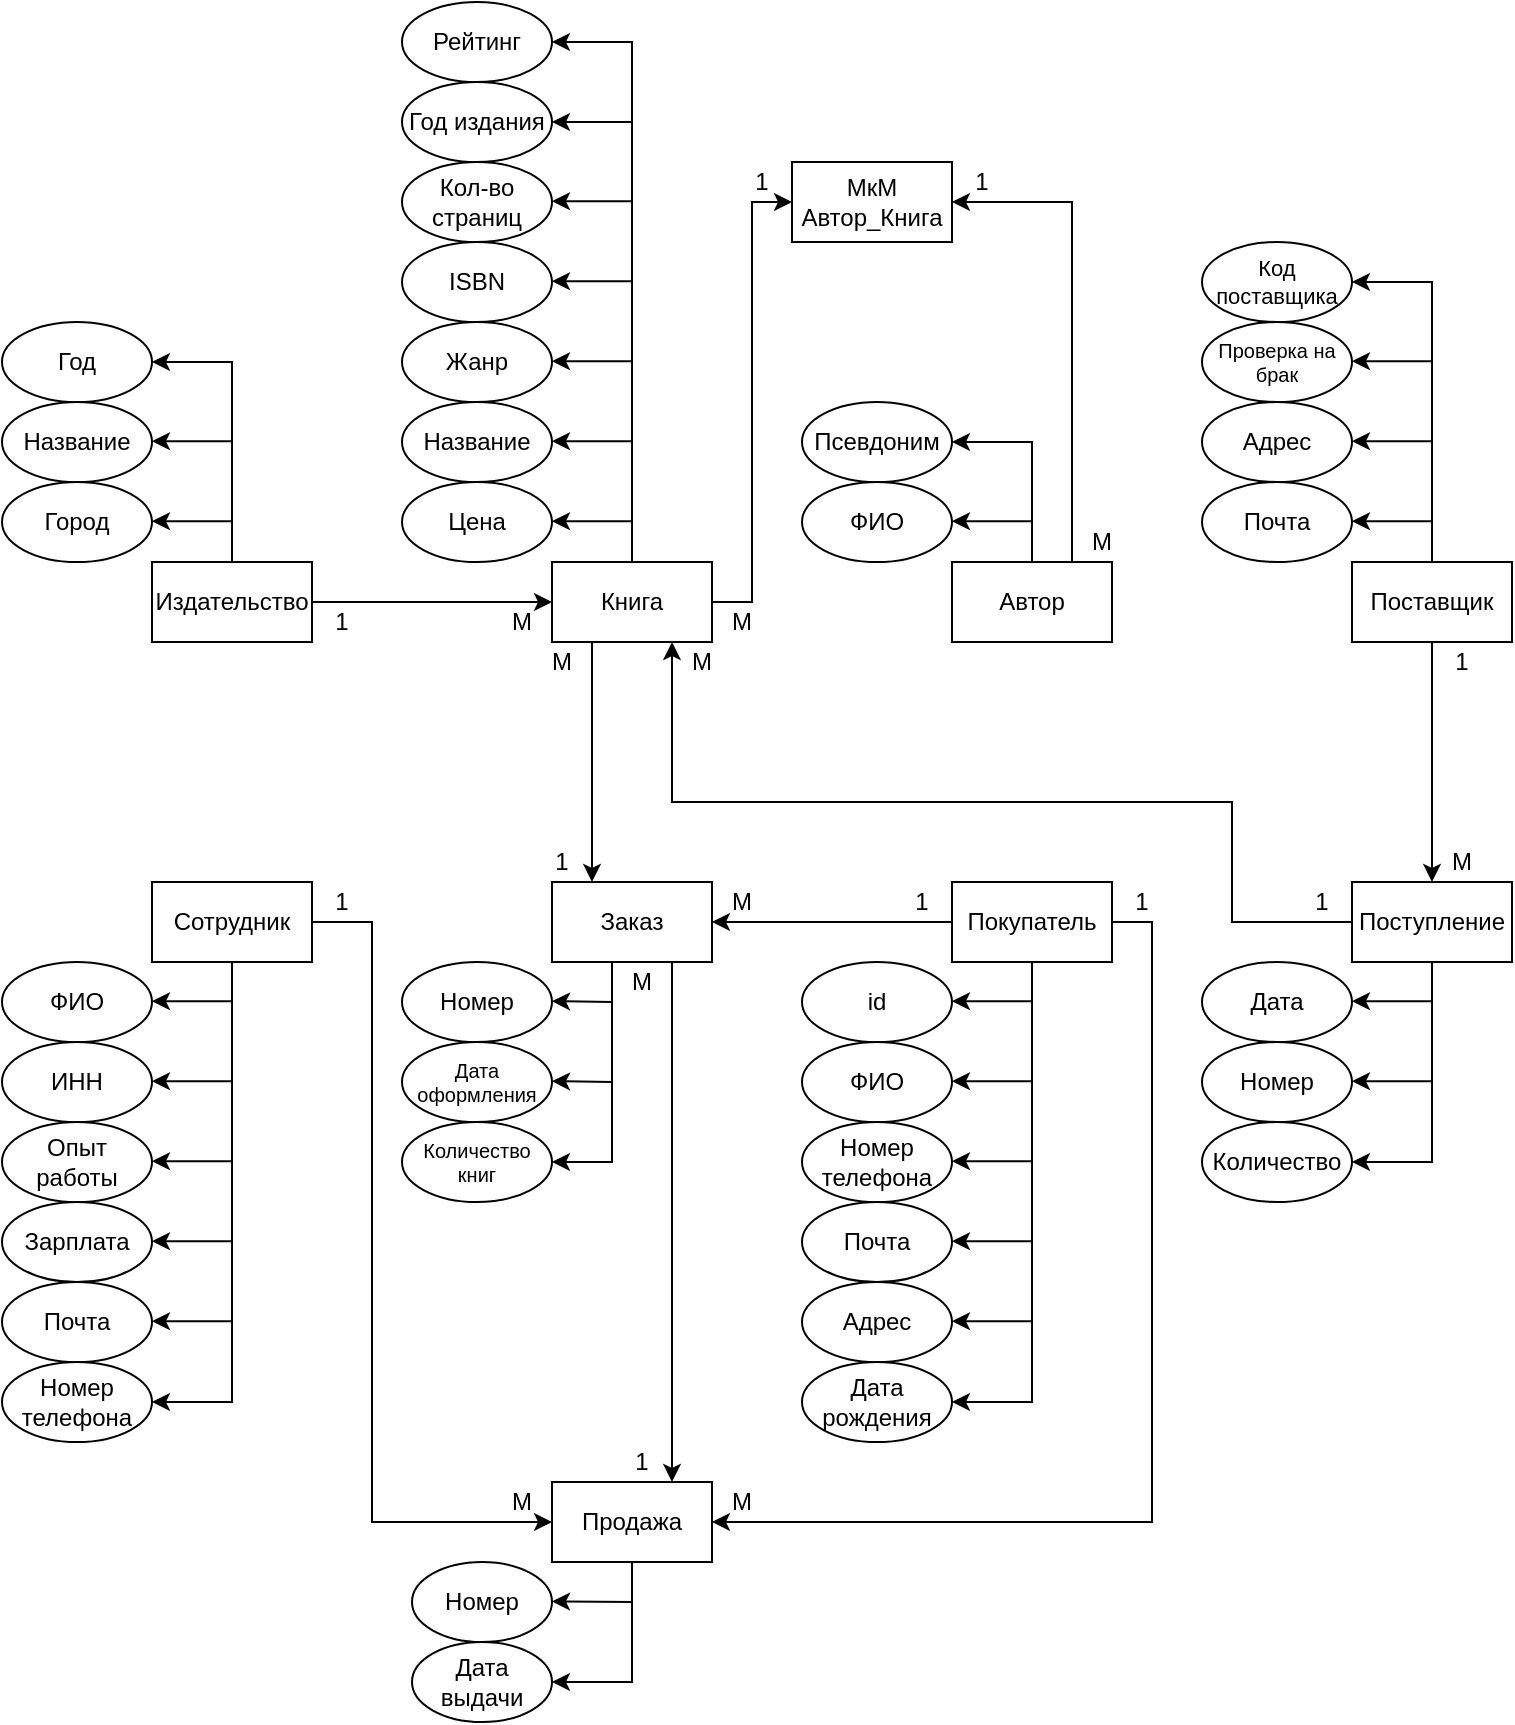 <mxfile version="24.3.1" type="github">
  <diagram id="C5RBs43oDa-KdzZeNtuy" name="Page-1">
    <mxGraphModel dx="1015" dy="559" grid="1" gridSize="10" guides="1" tooltips="1" connect="1" arrows="1" fold="1" page="1" pageScale="1" pageWidth="827" pageHeight="1169" math="0" shadow="0">
      <root>
        <mxCell id="WIyWlLk6GJQsqaUBKTNV-0" />
        <mxCell id="WIyWlLk6GJQsqaUBKTNV-1" parent="WIyWlLk6GJQsqaUBKTNV-0" />
        <mxCell id="XmBk0B4UhyQsA9e4CBej-1355" style="edgeStyle=orthogonalEdgeStyle;rounded=0;orthogonalLoop=1;jettySize=auto;html=1;exitX=0.5;exitY=1;exitDx=0;exitDy=0;entryX=1;entryY=0.5;entryDx=0;entryDy=0;" edge="1" parent="WIyWlLk6GJQsqaUBKTNV-1" source="XmBk0B4UhyQsA9e4CBej-1242" target="XmBk0B4UhyQsA9e4CBej-1292">
          <mxGeometry relative="1" as="geometry">
            <Array as="points">
              <mxPoint x="310" y="480" />
              <mxPoint x="310" y="580" />
            </Array>
          </mxGeometry>
        </mxCell>
        <mxCell id="XmBk0B4UhyQsA9e4CBej-1357" style="edgeStyle=orthogonalEdgeStyle;rounded=0;orthogonalLoop=1;jettySize=auto;html=1;exitX=0.75;exitY=1;exitDx=0;exitDy=0;entryX=0.75;entryY=0;entryDx=0;entryDy=0;" edge="1" parent="WIyWlLk6GJQsqaUBKTNV-1" source="XmBk0B4UhyQsA9e4CBej-1242" target="XmBk0B4UhyQsA9e4CBej-1350">
          <mxGeometry relative="1" as="geometry" />
        </mxCell>
        <mxCell id="XmBk0B4UhyQsA9e4CBej-1242" value="Заказ" style="rounded=0;whiteSpace=wrap;html=1;" vertex="1" parent="WIyWlLk6GJQsqaUBKTNV-1">
          <mxGeometry x="280" y="440" width="80" height="40" as="geometry" />
        </mxCell>
        <mxCell id="XmBk0B4UhyQsA9e4CBej-1333" style="edgeStyle=orthogonalEdgeStyle;rounded=0;orthogonalLoop=1;jettySize=auto;html=1;exitX=0.5;exitY=1;exitDx=0;exitDy=0;entryX=1;entryY=0.5;entryDx=0;entryDy=0;" edge="1" parent="WIyWlLk6GJQsqaUBKTNV-1" source="XmBk0B4UhyQsA9e4CBej-1244" target="XmBk0B4UhyQsA9e4CBej-1284">
          <mxGeometry relative="1" as="geometry" />
        </mxCell>
        <mxCell id="XmBk0B4UhyQsA9e4CBej-1337" style="edgeStyle=orthogonalEdgeStyle;rounded=0;orthogonalLoop=1;jettySize=auto;html=1;exitX=0;exitY=0.5;exitDx=0;exitDy=0;entryX=1;entryY=0.5;entryDx=0;entryDy=0;" edge="1" parent="WIyWlLk6GJQsqaUBKTNV-1" source="XmBk0B4UhyQsA9e4CBej-1244" target="XmBk0B4UhyQsA9e4CBej-1242">
          <mxGeometry relative="1" as="geometry" />
        </mxCell>
        <mxCell id="XmBk0B4UhyQsA9e4CBej-1352" style="edgeStyle=orthogonalEdgeStyle;rounded=0;orthogonalLoop=1;jettySize=auto;html=1;exitX=1;exitY=0.5;exitDx=0;exitDy=0;entryX=1;entryY=0.5;entryDx=0;entryDy=0;" edge="1" parent="WIyWlLk6GJQsqaUBKTNV-1" source="XmBk0B4UhyQsA9e4CBej-1244" target="XmBk0B4UhyQsA9e4CBej-1350">
          <mxGeometry relative="1" as="geometry" />
        </mxCell>
        <mxCell id="XmBk0B4UhyQsA9e4CBej-1244" value="Покупатель" style="rounded=0;whiteSpace=wrap;html=1;" vertex="1" parent="WIyWlLk6GJQsqaUBKTNV-1">
          <mxGeometry x="480" y="440" width="80" height="40" as="geometry" />
        </mxCell>
        <mxCell id="XmBk0B4UhyQsA9e4CBej-1311" style="edgeStyle=orthogonalEdgeStyle;rounded=0;orthogonalLoop=1;jettySize=auto;html=1;exitX=0.5;exitY=0;exitDx=0;exitDy=0;entryX=1;entryY=0.5;entryDx=0;entryDy=0;" edge="1" parent="WIyWlLk6GJQsqaUBKTNV-1" source="XmBk0B4UhyQsA9e4CBej-1246" target="XmBk0B4UhyQsA9e4CBej-1288">
          <mxGeometry relative="1" as="geometry" />
        </mxCell>
        <mxCell id="XmBk0B4UhyQsA9e4CBej-1335" style="edgeStyle=orthogonalEdgeStyle;rounded=0;orthogonalLoop=1;jettySize=auto;html=1;exitX=1;exitY=0.5;exitDx=0;exitDy=0;entryX=0;entryY=0.5;entryDx=0;entryDy=0;" edge="1" parent="WIyWlLk6GJQsqaUBKTNV-1" source="XmBk0B4UhyQsA9e4CBej-1246" target="XmBk0B4UhyQsA9e4CBej-1250">
          <mxGeometry relative="1" as="geometry" />
        </mxCell>
        <mxCell id="XmBk0B4UhyQsA9e4CBej-1246" value="Издательство" style="rounded=0;whiteSpace=wrap;html=1;" vertex="1" parent="WIyWlLk6GJQsqaUBKTNV-1">
          <mxGeometry x="80" y="280" width="80" height="40" as="geometry" />
        </mxCell>
        <mxCell id="XmBk0B4UhyQsA9e4CBej-1312" style="edgeStyle=orthogonalEdgeStyle;rounded=0;orthogonalLoop=1;jettySize=auto;html=1;exitX=0.5;exitY=0;exitDx=0;exitDy=0;entryX=1;entryY=0.5;entryDx=0;entryDy=0;" edge="1" parent="WIyWlLk6GJQsqaUBKTNV-1" source="XmBk0B4UhyQsA9e4CBej-1248" target="XmBk0B4UhyQsA9e4CBej-1283">
          <mxGeometry relative="1" as="geometry" />
        </mxCell>
        <mxCell id="XmBk0B4UhyQsA9e4CBej-1369" style="edgeStyle=orthogonalEdgeStyle;rounded=0;orthogonalLoop=1;jettySize=auto;html=1;exitX=0.75;exitY=0;exitDx=0;exitDy=0;entryX=1;entryY=0.5;entryDx=0;entryDy=0;" edge="1" parent="WIyWlLk6GJQsqaUBKTNV-1" source="XmBk0B4UhyQsA9e4CBej-1248" target="XmBk0B4UhyQsA9e4CBej-1368">
          <mxGeometry relative="1" as="geometry" />
        </mxCell>
        <mxCell id="XmBk0B4UhyQsA9e4CBej-1248" value="Автор" style="rounded=0;whiteSpace=wrap;html=1;" vertex="1" parent="WIyWlLk6GJQsqaUBKTNV-1">
          <mxGeometry x="480" y="280" width="80" height="40" as="geometry" />
        </mxCell>
        <mxCell id="XmBk0B4UhyQsA9e4CBej-1298" style="edgeStyle=orthogonalEdgeStyle;rounded=0;orthogonalLoop=1;jettySize=auto;html=1;exitX=0.5;exitY=0;exitDx=0;exitDy=0;entryX=1;entryY=0.5;entryDx=0;entryDy=0;" edge="1" parent="WIyWlLk6GJQsqaUBKTNV-1" source="XmBk0B4UhyQsA9e4CBej-1250" target="XmBk0B4UhyQsA9e4CBej-1282">
          <mxGeometry relative="1" as="geometry" />
        </mxCell>
        <mxCell id="XmBk0B4UhyQsA9e4CBej-1250" value="Книга" style="rounded=0;whiteSpace=wrap;html=1;" vertex="1" parent="WIyWlLk6GJQsqaUBKTNV-1">
          <mxGeometry x="280" y="280" width="80" height="40" as="geometry" />
        </mxCell>
        <mxCell id="XmBk0B4UhyQsA9e4CBej-1322" style="edgeStyle=orthogonalEdgeStyle;rounded=0;orthogonalLoop=1;jettySize=auto;html=1;exitX=0.5;exitY=0;exitDx=0;exitDy=0;entryX=1;entryY=0.5;entryDx=0;entryDy=0;" edge="1" parent="WIyWlLk6GJQsqaUBKTNV-1" source="XmBk0B4UhyQsA9e4CBej-1252" target="XmBk0B4UhyQsA9e4CBej-1294">
          <mxGeometry relative="1" as="geometry" />
        </mxCell>
        <mxCell id="XmBk0B4UhyQsA9e4CBej-1346" style="edgeStyle=orthogonalEdgeStyle;rounded=0;orthogonalLoop=1;jettySize=auto;html=1;exitX=0.5;exitY=1;exitDx=0;exitDy=0;" edge="1" parent="WIyWlLk6GJQsqaUBKTNV-1" source="XmBk0B4UhyQsA9e4CBej-1252" target="XmBk0B4UhyQsA9e4CBej-1340">
          <mxGeometry relative="1" as="geometry" />
        </mxCell>
        <mxCell id="XmBk0B4UhyQsA9e4CBej-1252" value="Поставщик" style="rounded=0;whiteSpace=wrap;html=1;" vertex="1" parent="WIyWlLk6GJQsqaUBKTNV-1">
          <mxGeometry x="680" y="280" width="80" height="40" as="geometry" />
        </mxCell>
        <mxCell id="XmBk0B4UhyQsA9e4CBej-1332" style="edgeStyle=orthogonalEdgeStyle;rounded=0;orthogonalLoop=1;jettySize=auto;html=1;exitX=0.5;exitY=1;exitDx=0;exitDy=0;entryX=1;entryY=0.5;entryDx=0;entryDy=0;" edge="1" parent="WIyWlLk6GJQsqaUBKTNV-1" source="XmBk0B4UhyQsA9e4CBej-1254" target="XmBk0B4UhyQsA9e4CBej-1257">
          <mxGeometry relative="1" as="geometry" />
        </mxCell>
        <mxCell id="XmBk0B4UhyQsA9e4CBej-1351" style="edgeStyle=orthogonalEdgeStyle;rounded=0;orthogonalLoop=1;jettySize=auto;html=1;exitX=1;exitY=0.5;exitDx=0;exitDy=0;entryX=0;entryY=0.5;entryDx=0;entryDy=0;" edge="1" parent="WIyWlLk6GJQsqaUBKTNV-1" source="XmBk0B4UhyQsA9e4CBej-1254" target="XmBk0B4UhyQsA9e4CBej-1350">
          <mxGeometry relative="1" as="geometry">
            <Array as="points">
              <mxPoint x="190" y="460" />
              <mxPoint x="190" y="760" />
            </Array>
          </mxGeometry>
        </mxCell>
        <mxCell id="XmBk0B4UhyQsA9e4CBej-1254" value="Сотрудник" style="rounded=0;whiteSpace=wrap;html=1;" vertex="1" parent="WIyWlLk6GJQsqaUBKTNV-1">
          <mxGeometry x="80" y="440" width="80" height="40" as="geometry" />
        </mxCell>
        <mxCell id="XmBk0B4UhyQsA9e4CBej-1257" value="Номер телефона" style="ellipse;whiteSpace=wrap;html=1;" vertex="1" parent="WIyWlLk6GJQsqaUBKTNV-1">
          <mxGeometry x="5" y="680" width="75" height="40" as="geometry" />
        </mxCell>
        <mxCell id="XmBk0B4UhyQsA9e4CBej-1260" value="ФИО" style="ellipse;whiteSpace=wrap;html=1;" vertex="1" parent="WIyWlLk6GJQsqaUBKTNV-1">
          <mxGeometry x="5" y="480" width="75" height="40" as="geometry" />
        </mxCell>
        <mxCell id="XmBk0B4UhyQsA9e4CBej-1261" value="Адрес" style="ellipse;whiteSpace=wrap;html=1;" vertex="1" parent="WIyWlLk6GJQsqaUBKTNV-1">
          <mxGeometry x="405" y="640" width="75" height="40" as="geometry" />
        </mxCell>
        <mxCell id="XmBk0B4UhyQsA9e4CBej-1262" value="Почта" style="ellipse;whiteSpace=wrap;html=1;" vertex="1" parent="WIyWlLk6GJQsqaUBKTNV-1">
          <mxGeometry x="405" y="600" width="75" height="40" as="geometry" />
        </mxCell>
        <mxCell id="XmBk0B4UhyQsA9e4CBej-1263" value="Номер телефона" style="ellipse;whiteSpace=wrap;html=1;" vertex="1" parent="WIyWlLk6GJQsqaUBKTNV-1">
          <mxGeometry x="405" y="560" width="75" height="40" as="geometry" />
        </mxCell>
        <mxCell id="XmBk0B4UhyQsA9e4CBej-1264" value="ФИО" style="ellipse;whiteSpace=wrap;html=1;" vertex="1" parent="WIyWlLk6GJQsqaUBKTNV-1">
          <mxGeometry x="405" y="520" width="75" height="40" as="geometry" />
        </mxCell>
        <mxCell id="XmBk0B4UhyQsA9e4CBej-1265" value="id" style="ellipse;whiteSpace=wrap;html=1;" vertex="1" parent="WIyWlLk6GJQsqaUBKTNV-1">
          <mxGeometry x="405" y="480" width="75" height="40" as="geometry" />
        </mxCell>
        <mxCell id="XmBk0B4UhyQsA9e4CBej-1266" value="Опыт работы" style="ellipse;whiteSpace=wrap;html=1;" vertex="1" parent="WIyWlLk6GJQsqaUBKTNV-1">
          <mxGeometry x="5" y="560" width="75" height="40" as="geometry" />
        </mxCell>
        <mxCell id="XmBk0B4UhyQsA9e4CBej-1267" value="Год издания" style="ellipse;whiteSpace=wrap;html=1;" vertex="1" parent="WIyWlLk6GJQsqaUBKTNV-1">
          <mxGeometry x="205" y="40" width="75" height="40" as="geometry" />
        </mxCell>
        <mxCell id="XmBk0B4UhyQsA9e4CBej-1268" value="Дата оформления" style="ellipse;whiteSpace=wrap;html=1;fontSize=10;" vertex="1" parent="WIyWlLk6GJQsqaUBKTNV-1">
          <mxGeometry x="205" y="520" width="75" height="40" as="geometry" />
        </mxCell>
        <mxCell id="XmBk0B4UhyQsA9e4CBej-1269" value="Номер" style="ellipse;whiteSpace=wrap;html=1;" vertex="1" parent="WIyWlLk6GJQsqaUBKTNV-1">
          <mxGeometry x="205" y="480" width="75" height="40" as="geometry" />
        </mxCell>
        <mxCell id="XmBk0B4UhyQsA9e4CBej-1270" value="Кол-во страниц" style="ellipse;whiteSpace=wrap;html=1;" vertex="1" parent="WIyWlLk6GJQsqaUBKTNV-1">
          <mxGeometry x="205" y="80" width="75" height="40" as="geometry" />
        </mxCell>
        <mxCell id="XmBk0B4UhyQsA9e4CBej-1271" value="ISBN" style="ellipse;whiteSpace=wrap;html=1;" vertex="1" parent="WIyWlLk6GJQsqaUBKTNV-1">
          <mxGeometry x="205" y="120" width="75" height="40" as="geometry" />
        </mxCell>
        <mxCell id="XmBk0B4UhyQsA9e4CBej-1272" value="Жанр" style="ellipse;whiteSpace=wrap;html=1;" vertex="1" parent="WIyWlLk6GJQsqaUBKTNV-1">
          <mxGeometry x="205" y="160" width="75" height="40" as="geometry" />
        </mxCell>
        <mxCell id="XmBk0B4UhyQsA9e4CBej-1273" value="Название" style="ellipse;whiteSpace=wrap;html=1;" vertex="1" parent="WIyWlLk6GJQsqaUBKTNV-1">
          <mxGeometry x="205" y="200" width="75" height="40" as="geometry" />
        </mxCell>
        <mxCell id="XmBk0B4UhyQsA9e4CBej-1274" value="Цена" style="ellipse;whiteSpace=wrap;html=1;" vertex="1" parent="WIyWlLk6GJQsqaUBKTNV-1">
          <mxGeometry x="205" y="240" width="75" height="40" as="geometry" />
        </mxCell>
        <mxCell id="XmBk0B4UhyQsA9e4CBej-1282" value="Рейтинг" style="ellipse;whiteSpace=wrap;html=1;" vertex="1" parent="WIyWlLk6GJQsqaUBKTNV-1">
          <mxGeometry x="205" width="75" height="40" as="geometry" />
        </mxCell>
        <mxCell id="XmBk0B4UhyQsA9e4CBej-1283" value="Псевдоним" style="ellipse;whiteSpace=wrap;html=1;" vertex="1" parent="WIyWlLk6GJQsqaUBKTNV-1">
          <mxGeometry x="405" y="200" width="75" height="40" as="geometry" />
        </mxCell>
        <mxCell id="XmBk0B4UhyQsA9e4CBej-1284" value="Дата рождения" style="ellipse;whiteSpace=wrap;html=1;" vertex="1" parent="WIyWlLk6GJQsqaUBKTNV-1">
          <mxGeometry x="405" y="680" width="75" height="40" as="geometry" />
        </mxCell>
        <mxCell id="XmBk0B4UhyQsA9e4CBej-1285" value="ФИО" style="ellipse;whiteSpace=wrap;html=1;" vertex="1" parent="WIyWlLk6GJQsqaUBKTNV-1">
          <mxGeometry x="405" y="240" width="75" height="40" as="geometry" />
        </mxCell>
        <mxCell id="XmBk0B4UhyQsA9e4CBej-1286" value="Название" style="ellipse;whiteSpace=wrap;html=1;" vertex="1" parent="WIyWlLk6GJQsqaUBKTNV-1">
          <mxGeometry x="5" y="200" width="75" height="40" as="geometry" />
        </mxCell>
        <mxCell id="XmBk0B4UhyQsA9e4CBej-1287" value="Город" style="ellipse;whiteSpace=wrap;html=1;" vertex="1" parent="WIyWlLk6GJQsqaUBKTNV-1">
          <mxGeometry x="5" y="240" width="75" height="40" as="geometry" />
        </mxCell>
        <mxCell id="XmBk0B4UhyQsA9e4CBej-1288" value="Год" style="ellipse;whiteSpace=wrap;html=1;" vertex="1" parent="WIyWlLk6GJQsqaUBKTNV-1">
          <mxGeometry x="5" y="160" width="75" height="40" as="geometry" />
        </mxCell>
        <mxCell id="XmBk0B4UhyQsA9e4CBej-1289" value="ИНН" style="ellipse;whiteSpace=wrap;html=1;" vertex="1" parent="WIyWlLk6GJQsqaUBKTNV-1">
          <mxGeometry x="5" y="520" width="75" height="40" as="geometry" />
        </mxCell>
        <mxCell id="XmBk0B4UhyQsA9e4CBej-1290" value="Почта" style="ellipse;whiteSpace=wrap;html=1;" vertex="1" parent="WIyWlLk6GJQsqaUBKTNV-1">
          <mxGeometry x="5" y="640" width="75" height="40" as="geometry" />
        </mxCell>
        <mxCell id="XmBk0B4UhyQsA9e4CBej-1291" value="Зарплата" style="ellipse;whiteSpace=wrap;html=1;" vertex="1" parent="WIyWlLk6GJQsqaUBKTNV-1">
          <mxGeometry x="5" y="600" width="75" height="40" as="geometry" />
        </mxCell>
        <mxCell id="XmBk0B4UhyQsA9e4CBej-1292" value="Количество книг" style="ellipse;whiteSpace=wrap;html=1;fontSize=10;" vertex="1" parent="WIyWlLk6GJQsqaUBKTNV-1">
          <mxGeometry x="205" y="560" width="75" height="40" as="geometry" />
        </mxCell>
        <mxCell id="XmBk0B4UhyQsA9e4CBej-1294" value="Код поставщика" style="ellipse;whiteSpace=wrap;html=1;fontSize=11;" vertex="1" parent="WIyWlLk6GJQsqaUBKTNV-1">
          <mxGeometry x="605" y="120" width="75" height="40" as="geometry" />
        </mxCell>
        <mxCell id="XmBk0B4UhyQsA9e4CBej-1295" value="Проверка на брак" style="ellipse;whiteSpace=wrap;html=1;fontSize=10;" vertex="1" parent="WIyWlLk6GJQsqaUBKTNV-1">
          <mxGeometry x="605" y="160" width="75" height="40" as="geometry" />
        </mxCell>
        <mxCell id="XmBk0B4UhyQsA9e4CBej-1296" value="Адрес" style="ellipse;whiteSpace=wrap;html=1;" vertex="1" parent="WIyWlLk6GJQsqaUBKTNV-1">
          <mxGeometry x="605" y="200" width="75" height="40" as="geometry" />
        </mxCell>
        <mxCell id="XmBk0B4UhyQsA9e4CBej-1297" value="Почта" style="ellipse;whiteSpace=wrap;html=1;" vertex="1" parent="WIyWlLk6GJQsqaUBKTNV-1">
          <mxGeometry x="605" y="240" width="75" height="40" as="geometry" />
        </mxCell>
        <mxCell id="XmBk0B4UhyQsA9e4CBej-1300" value="" style="endArrow=classic;html=1;rounded=0;entryX=1;entryY=0.5;entryDx=0;entryDy=0;" edge="1" parent="WIyWlLk6GJQsqaUBKTNV-1" target="XmBk0B4UhyQsA9e4CBej-1267">
          <mxGeometry width="50" height="50" relative="1" as="geometry">
            <mxPoint x="320" y="60" as="sourcePoint" />
            <mxPoint x="400" y="110" as="targetPoint" />
          </mxGeometry>
        </mxCell>
        <mxCell id="XmBk0B4UhyQsA9e4CBej-1302" value="" style="endArrow=classic;html=1;rounded=0;entryX=1;entryY=0.5;entryDx=0;entryDy=0;" edge="1" parent="WIyWlLk6GJQsqaUBKTNV-1">
          <mxGeometry width="50" height="50" relative="1" as="geometry">
            <mxPoint x="320" y="99.6" as="sourcePoint" />
            <mxPoint x="280" y="99.6" as="targetPoint" />
          </mxGeometry>
        </mxCell>
        <mxCell id="XmBk0B4UhyQsA9e4CBej-1303" value="" style="endArrow=classic;html=1;rounded=0;entryX=1;entryY=0.5;entryDx=0;entryDy=0;" edge="1" parent="WIyWlLk6GJQsqaUBKTNV-1">
          <mxGeometry width="50" height="50" relative="1" as="geometry">
            <mxPoint x="320" y="139.6" as="sourcePoint" />
            <mxPoint x="280" y="139.6" as="targetPoint" />
          </mxGeometry>
        </mxCell>
        <mxCell id="XmBk0B4UhyQsA9e4CBej-1304" value="" style="endArrow=classic;html=1;rounded=0;entryX=1;entryY=0.5;entryDx=0;entryDy=0;" edge="1" parent="WIyWlLk6GJQsqaUBKTNV-1">
          <mxGeometry width="50" height="50" relative="1" as="geometry">
            <mxPoint x="320" y="179.6" as="sourcePoint" />
            <mxPoint x="280" y="179.6" as="targetPoint" />
          </mxGeometry>
        </mxCell>
        <mxCell id="XmBk0B4UhyQsA9e4CBej-1305" value="" style="endArrow=classic;html=1;rounded=0;entryX=1;entryY=0.5;entryDx=0;entryDy=0;" edge="1" parent="WIyWlLk6GJQsqaUBKTNV-1">
          <mxGeometry width="50" height="50" relative="1" as="geometry">
            <mxPoint x="320" y="219.6" as="sourcePoint" />
            <mxPoint x="280" y="219.6" as="targetPoint" />
          </mxGeometry>
        </mxCell>
        <mxCell id="XmBk0B4UhyQsA9e4CBej-1306" value="" style="endArrow=classic;html=1;rounded=0;entryX=1;entryY=0.5;entryDx=0;entryDy=0;" edge="1" parent="WIyWlLk6GJQsqaUBKTNV-1">
          <mxGeometry width="50" height="50" relative="1" as="geometry">
            <mxPoint x="320" y="259.6" as="sourcePoint" />
            <mxPoint x="280" y="259.6" as="targetPoint" />
          </mxGeometry>
        </mxCell>
        <mxCell id="XmBk0B4UhyQsA9e4CBej-1307" value="" style="endArrow=classic;html=1;rounded=0;entryX=1;entryY=0.5;entryDx=0;entryDy=0;" edge="1" parent="WIyWlLk6GJQsqaUBKTNV-1">
          <mxGeometry width="50" height="50" relative="1" as="geometry">
            <mxPoint x="720" y="219.6" as="sourcePoint" />
            <mxPoint x="680" y="219.6" as="targetPoint" />
          </mxGeometry>
        </mxCell>
        <mxCell id="XmBk0B4UhyQsA9e4CBej-1309" value="" style="endArrow=classic;html=1;rounded=0;entryX=1;entryY=0.5;entryDx=0;entryDy=0;" edge="1" parent="WIyWlLk6GJQsqaUBKTNV-1">
          <mxGeometry width="50" height="50" relative="1" as="geometry">
            <mxPoint x="120" y="219.6" as="sourcePoint" />
            <mxPoint x="80" y="219.6" as="targetPoint" />
          </mxGeometry>
        </mxCell>
        <mxCell id="XmBk0B4UhyQsA9e4CBej-1310" value="" style="endArrow=classic;html=1;rounded=0;entryX=1;entryY=0.5;entryDx=0;entryDy=0;" edge="1" parent="WIyWlLk6GJQsqaUBKTNV-1">
          <mxGeometry width="50" height="50" relative="1" as="geometry">
            <mxPoint x="120" y="259.6" as="sourcePoint" />
            <mxPoint x="80" y="259.6" as="targetPoint" />
          </mxGeometry>
        </mxCell>
        <mxCell id="XmBk0B4UhyQsA9e4CBej-1313" value="" style="endArrow=classic;html=1;rounded=0;entryX=1;entryY=0.5;entryDx=0;entryDy=0;" edge="1" parent="WIyWlLk6GJQsqaUBKTNV-1">
          <mxGeometry width="50" height="50" relative="1" as="geometry">
            <mxPoint x="720" y="179.6" as="sourcePoint" />
            <mxPoint x="680" y="179.6" as="targetPoint" />
          </mxGeometry>
        </mxCell>
        <mxCell id="XmBk0B4UhyQsA9e4CBej-1314" value="" style="endArrow=classic;html=1;rounded=0;entryX=1;entryY=0.5;entryDx=0;entryDy=0;" edge="1" parent="WIyWlLk6GJQsqaUBKTNV-1">
          <mxGeometry width="50" height="50" relative="1" as="geometry">
            <mxPoint x="720" y="259.6" as="sourcePoint" />
            <mxPoint x="680" y="259.6" as="targetPoint" />
          </mxGeometry>
        </mxCell>
        <mxCell id="XmBk0B4UhyQsA9e4CBej-1315" value="" style="endArrow=classic;html=1;rounded=0;entryX=1;entryY=0.5;entryDx=0;entryDy=0;" edge="1" parent="WIyWlLk6GJQsqaUBKTNV-1">
          <mxGeometry width="50" height="50" relative="1" as="geometry">
            <mxPoint x="520" y="259.6" as="sourcePoint" />
            <mxPoint x="480" y="259.6" as="targetPoint" />
          </mxGeometry>
        </mxCell>
        <mxCell id="XmBk0B4UhyQsA9e4CBej-1316" value="" style="endArrow=classic;html=1;rounded=0;entryX=1;entryY=0.5;entryDx=0;entryDy=0;" edge="1" parent="WIyWlLk6GJQsqaUBKTNV-1">
          <mxGeometry width="50" height="50" relative="1" as="geometry">
            <mxPoint x="520" y="539.6" as="sourcePoint" />
            <mxPoint x="480" y="539.6" as="targetPoint" />
          </mxGeometry>
        </mxCell>
        <mxCell id="XmBk0B4UhyQsA9e4CBej-1317" value="" style="endArrow=classic;html=1;rounded=0;entryX=1;entryY=0.5;entryDx=0;entryDy=0;" edge="1" parent="WIyWlLk6GJQsqaUBKTNV-1">
          <mxGeometry width="50" height="50" relative="1" as="geometry">
            <mxPoint x="520" y="499.6" as="sourcePoint" />
            <mxPoint x="480" y="499.6" as="targetPoint" />
          </mxGeometry>
        </mxCell>
        <mxCell id="XmBk0B4UhyQsA9e4CBej-1318" value="" style="endArrow=classic;html=1;rounded=0;entryX=1;entryY=0.5;entryDx=0;entryDy=0;" edge="1" parent="WIyWlLk6GJQsqaUBKTNV-1">
          <mxGeometry width="50" height="50" relative="1" as="geometry">
            <mxPoint x="520" y="579.6" as="sourcePoint" />
            <mxPoint x="480" y="579.6" as="targetPoint" />
          </mxGeometry>
        </mxCell>
        <mxCell id="XmBk0B4UhyQsA9e4CBej-1319" value="" style="endArrow=classic;html=1;rounded=0;entryX=1;entryY=0.5;entryDx=0;entryDy=0;" edge="1" parent="WIyWlLk6GJQsqaUBKTNV-1">
          <mxGeometry width="50" height="50" relative="1" as="geometry">
            <mxPoint x="520" y="659.6" as="sourcePoint" />
            <mxPoint x="480" y="659.6" as="targetPoint" />
          </mxGeometry>
        </mxCell>
        <mxCell id="XmBk0B4UhyQsA9e4CBej-1320" value="" style="endArrow=classic;html=1;rounded=0;entryX=1;entryY=0.5;entryDx=0;entryDy=0;" edge="1" parent="WIyWlLk6GJQsqaUBKTNV-1">
          <mxGeometry width="50" height="50" relative="1" as="geometry">
            <mxPoint x="120" y="539.6" as="sourcePoint" />
            <mxPoint x="80" y="539.6" as="targetPoint" />
          </mxGeometry>
        </mxCell>
        <mxCell id="XmBk0B4UhyQsA9e4CBej-1321" value="" style="endArrow=classic;html=1;rounded=0;entryX=1;entryY=0.5;entryDx=0;entryDy=0;" edge="1" parent="WIyWlLk6GJQsqaUBKTNV-1">
          <mxGeometry width="50" height="50" relative="1" as="geometry">
            <mxPoint x="520" y="619.6" as="sourcePoint" />
            <mxPoint x="480" y="619.6" as="targetPoint" />
          </mxGeometry>
        </mxCell>
        <mxCell id="XmBk0B4UhyQsA9e4CBej-1323" value="" style="endArrow=classic;html=1;rounded=0;entryX=1;entryY=0.5;entryDx=0;entryDy=0;" edge="1" parent="WIyWlLk6GJQsqaUBKTNV-1">
          <mxGeometry width="50" height="50" relative="1" as="geometry">
            <mxPoint x="310" y="540" as="sourcePoint" />
            <mxPoint x="280" y="539.6" as="targetPoint" />
          </mxGeometry>
        </mxCell>
        <mxCell id="XmBk0B4UhyQsA9e4CBej-1324" value="" style="endArrow=classic;html=1;rounded=0;entryX=1;entryY=0.5;entryDx=0;entryDy=0;" edge="1" parent="WIyWlLk6GJQsqaUBKTNV-1">
          <mxGeometry width="50" height="50" relative="1" as="geometry">
            <mxPoint x="720" y="499.6" as="sourcePoint" />
            <mxPoint x="680" y="499.6" as="targetPoint" />
          </mxGeometry>
        </mxCell>
        <mxCell id="XmBk0B4UhyQsA9e4CBej-1326" value="" style="endArrow=classic;html=1;rounded=0;entryX=1;entryY=0.5;entryDx=0;entryDy=0;" edge="1" parent="WIyWlLk6GJQsqaUBKTNV-1">
          <mxGeometry width="50" height="50" relative="1" as="geometry">
            <mxPoint x="310" y="500" as="sourcePoint" />
            <mxPoint x="280" y="499.6" as="targetPoint" />
          </mxGeometry>
        </mxCell>
        <mxCell id="XmBk0B4UhyQsA9e4CBej-1327" value="" style="endArrow=classic;html=1;rounded=0;entryX=1;entryY=0.5;entryDx=0;entryDy=0;" edge="1" parent="WIyWlLk6GJQsqaUBKTNV-1">
          <mxGeometry width="50" height="50" relative="1" as="geometry">
            <mxPoint x="120" y="499.6" as="sourcePoint" />
            <mxPoint x="80" y="499.6" as="targetPoint" />
          </mxGeometry>
        </mxCell>
        <mxCell id="XmBk0B4UhyQsA9e4CBej-1328" value="" style="endArrow=classic;html=1;rounded=0;entryX=1;entryY=0.5;entryDx=0;entryDy=0;" edge="1" parent="WIyWlLk6GJQsqaUBKTNV-1">
          <mxGeometry width="50" height="50" relative="1" as="geometry">
            <mxPoint x="120" y="579.6" as="sourcePoint" />
            <mxPoint x="80" y="579.6" as="targetPoint" />
          </mxGeometry>
        </mxCell>
        <mxCell id="XmBk0B4UhyQsA9e4CBej-1329" value="" style="endArrow=classic;html=1;rounded=0;entryX=1;entryY=0.5;entryDx=0;entryDy=0;" edge="1" parent="WIyWlLk6GJQsqaUBKTNV-1">
          <mxGeometry width="50" height="50" relative="1" as="geometry">
            <mxPoint x="120" y="619.6" as="sourcePoint" />
            <mxPoint x="80" y="619.6" as="targetPoint" />
          </mxGeometry>
        </mxCell>
        <mxCell id="XmBk0B4UhyQsA9e4CBej-1330" value="" style="endArrow=classic;html=1;rounded=0;entryX=1;entryY=0.5;entryDx=0;entryDy=0;" edge="1" parent="WIyWlLk6GJQsqaUBKTNV-1">
          <mxGeometry width="50" height="50" relative="1" as="geometry">
            <mxPoint x="120" y="659.6" as="sourcePoint" />
            <mxPoint x="80" y="659.6" as="targetPoint" />
          </mxGeometry>
        </mxCell>
        <mxCell id="XmBk0B4UhyQsA9e4CBej-1345" style="edgeStyle=orthogonalEdgeStyle;rounded=0;orthogonalLoop=1;jettySize=auto;html=1;exitX=0.5;exitY=1;exitDx=0;exitDy=0;entryX=1;entryY=0.5;entryDx=0;entryDy=0;" edge="1" parent="WIyWlLk6GJQsqaUBKTNV-1" source="XmBk0B4UhyQsA9e4CBej-1340" target="XmBk0B4UhyQsA9e4CBej-1342">
          <mxGeometry relative="1" as="geometry" />
        </mxCell>
        <mxCell id="XmBk0B4UhyQsA9e4CBej-1349" style="edgeStyle=orthogonalEdgeStyle;rounded=0;orthogonalLoop=1;jettySize=auto;html=1;exitX=0;exitY=0.5;exitDx=0;exitDy=0;entryX=0.75;entryY=1;entryDx=0;entryDy=0;" edge="1" parent="WIyWlLk6GJQsqaUBKTNV-1" source="XmBk0B4UhyQsA9e4CBej-1340" target="XmBk0B4UhyQsA9e4CBej-1250">
          <mxGeometry relative="1" as="geometry">
            <Array as="points">
              <mxPoint x="620" y="460" />
              <mxPoint x="620" y="400" />
              <mxPoint x="340" y="400" />
            </Array>
          </mxGeometry>
        </mxCell>
        <mxCell id="XmBk0B4UhyQsA9e4CBej-1340" value="Поступление" style="rounded=0;whiteSpace=wrap;html=1;" vertex="1" parent="WIyWlLk6GJQsqaUBKTNV-1">
          <mxGeometry x="680" y="440" width="80" height="40" as="geometry" />
        </mxCell>
        <mxCell id="XmBk0B4UhyQsA9e4CBej-1341" value="Дата" style="ellipse;whiteSpace=wrap;html=1;" vertex="1" parent="WIyWlLk6GJQsqaUBKTNV-1">
          <mxGeometry x="605" y="480" width="75" height="40" as="geometry" />
        </mxCell>
        <mxCell id="XmBk0B4UhyQsA9e4CBej-1342" value="Количество" style="ellipse;whiteSpace=wrap;html=1;" vertex="1" parent="WIyWlLk6GJQsqaUBKTNV-1">
          <mxGeometry x="605" y="560" width="75" height="40" as="geometry" />
        </mxCell>
        <mxCell id="XmBk0B4UhyQsA9e4CBej-1343" value="Номер" style="ellipse;whiteSpace=wrap;html=1;" vertex="1" parent="WIyWlLk6GJQsqaUBKTNV-1">
          <mxGeometry x="605" y="520" width="75" height="40" as="geometry" />
        </mxCell>
        <mxCell id="XmBk0B4UhyQsA9e4CBej-1344" value="" style="endArrow=classic;html=1;rounded=0;entryX=1;entryY=0.5;entryDx=0;entryDy=0;" edge="1" parent="WIyWlLk6GJQsqaUBKTNV-1">
          <mxGeometry width="50" height="50" relative="1" as="geometry">
            <mxPoint x="720" y="539.6" as="sourcePoint" />
            <mxPoint x="680" y="539.6" as="targetPoint" />
          </mxGeometry>
        </mxCell>
        <mxCell id="XmBk0B4UhyQsA9e4CBej-1358" style="edgeStyle=orthogonalEdgeStyle;rounded=0;orthogonalLoop=1;jettySize=auto;html=1;exitX=0.5;exitY=1;exitDx=0;exitDy=0;entryX=1;entryY=0.5;entryDx=0;entryDy=0;" edge="1" parent="WIyWlLk6GJQsqaUBKTNV-1" source="XmBk0B4UhyQsA9e4CBej-1350" target="XmBk0B4UhyQsA9e4CBej-1353">
          <mxGeometry relative="1" as="geometry" />
        </mxCell>
        <mxCell id="XmBk0B4UhyQsA9e4CBej-1350" value="Продажа" style="rounded=0;whiteSpace=wrap;html=1;" vertex="1" parent="WIyWlLk6GJQsqaUBKTNV-1">
          <mxGeometry x="280" y="740" width="80" height="40" as="geometry" />
        </mxCell>
        <mxCell id="XmBk0B4UhyQsA9e4CBej-1353" value="Дата выдачи" style="ellipse;whiteSpace=wrap;html=1;" vertex="1" parent="WIyWlLk6GJQsqaUBKTNV-1">
          <mxGeometry x="210" y="820" width="70" height="40" as="geometry" />
        </mxCell>
        <mxCell id="XmBk0B4UhyQsA9e4CBej-1356" value="Номер" style="ellipse;whiteSpace=wrap;html=1;" vertex="1" parent="WIyWlLk6GJQsqaUBKTNV-1">
          <mxGeometry x="210" y="780" width="70" height="40" as="geometry" />
        </mxCell>
        <mxCell id="XmBk0B4UhyQsA9e4CBej-1360" value="" style="endArrow=classic;html=1;rounded=0;entryX=1;entryY=0.5;entryDx=0;entryDy=0;" edge="1" parent="WIyWlLk6GJQsqaUBKTNV-1">
          <mxGeometry width="50" height="50" relative="1" as="geometry">
            <mxPoint x="320" y="800" as="sourcePoint" />
            <mxPoint x="280" y="799.72" as="targetPoint" />
          </mxGeometry>
        </mxCell>
        <mxCell id="XmBk0B4UhyQsA9e4CBej-1361" value="1" style="text;html=1;align=center;verticalAlign=middle;whiteSpace=wrap;rounded=0;rotation=0;" vertex="1" parent="WIyWlLk6GJQsqaUBKTNV-1">
          <mxGeometry x="160" y="300" width="30" height="20" as="geometry" />
        </mxCell>
        <mxCell id="XmBk0B4UhyQsA9e4CBej-1362" value="М" style="text;html=1;align=center;verticalAlign=middle;whiteSpace=wrap;rounded=0;rotation=0;" vertex="1" parent="WIyWlLk6GJQsqaUBKTNV-1">
          <mxGeometry x="250" y="300" width="30" height="20" as="geometry" />
        </mxCell>
        <mxCell id="XmBk0B4UhyQsA9e4CBej-1370" style="edgeStyle=orthogonalEdgeStyle;rounded=0;orthogonalLoop=1;jettySize=auto;html=1;exitX=0;exitY=0;exitDx=0;exitDy=0;entryX=0;entryY=0.5;entryDx=0;entryDy=0;" edge="1" parent="WIyWlLk6GJQsqaUBKTNV-1" source="XmBk0B4UhyQsA9e4CBej-1364" target="XmBk0B4UhyQsA9e4CBej-1368">
          <mxGeometry relative="1" as="geometry">
            <Array as="points">
              <mxPoint x="380" y="300" />
              <mxPoint x="380" y="100" />
            </Array>
          </mxGeometry>
        </mxCell>
        <mxCell id="XmBk0B4UhyQsA9e4CBej-1364" value="М" style="text;html=1;align=center;verticalAlign=middle;whiteSpace=wrap;rounded=0;rotation=0;" vertex="1" parent="WIyWlLk6GJQsqaUBKTNV-1">
          <mxGeometry x="360" y="300" width="30" height="20" as="geometry" />
        </mxCell>
        <mxCell id="XmBk0B4UhyQsA9e4CBej-1367" value="М" style="text;html=1;align=center;verticalAlign=middle;whiteSpace=wrap;rounded=0;rotation=0;" vertex="1" parent="WIyWlLk6GJQsqaUBKTNV-1">
          <mxGeometry x="540" y="260" width="30" height="20" as="geometry" />
        </mxCell>
        <mxCell id="XmBk0B4UhyQsA9e4CBej-1368" value="МкМ&lt;div style=&quot;font-size: 12px;&quot;&gt;Автор_Книга&lt;/div&gt;" style="rounded=0;whiteSpace=wrap;html=1;fontSize=12;" vertex="1" parent="WIyWlLk6GJQsqaUBKTNV-1">
          <mxGeometry x="400" y="80" width="80" height="40" as="geometry" />
        </mxCell>
        <mxCell id="XmBk0B4UhyQsA9e4CBej-1371" value="1" style="text;html=1;align=center;verticalAlign=middle;whiteSpace=wrap;rounded=0;rotation=0;" vertex="1" parent="WIyWlLk6GJQsqaUBKTNV-1">
          <mxGeometry x="370" y="80" width="30" height="20" as="geometry" />
        </mxCell>
        <mxCell id="XmBk0B4UhyQsA9e4CBej-1372" value="1" style="text;html=1;align=center;verticalAlign=middle;whiteSpace=wrap;rounded=0;rotation=0;" vertex="1" parent="WIyWlLk6GJQsqaUBKTNV-1">
          <mxGeometry x="480" y="80" width="30" height="20" as="geometry" />
        </mxCell>
        <mxCell id="XmBk0B4UhyQsA9e4CBej-1373" value="М" style="text;html=1;align=center;verticalAlign=middle;whiteSpace=wrap;rounded=0;rotation=0;" vertex="1" parent="WIyWlLk6GJQsqaUBKTNV-1">
          <mxGeometry x="720" y="420" width="30" height="20" as="geometry" />
        </mxCell>
        <mxCell id="XmBk0B4UhyQsA9e4CBej-1374" value="1" style="text;html=1;align=center;verticalAlign=middle;whiteSpace=wrap;rounded=0;rotation=0;" vertex="1" parent="WIyWlLk6GJQsqaUBKTNV-1">
          <mxGeometry x="720" y="320" width="30" height="20" as="geometry" />
        </mxCell>
        <mxCell id="XmBk0B4UhyQsA9e4CBej-1375" value="М" style="text;html=1;align=center;verticalAlign=middle;whiteSpace=wrap;rounded=0;rotation=0;" vertex="1" parent="WIyWlLk6GJQsqaUBKTNV-1">
          <mxGeometry x="340" y="320" width="30" height="20" as="geometry" />
        </mxCell>
        <mxCell id="XmBk0B4UhyQsA9e4CBej-1376" value="1" style="text;html=1;align=center;verticalAlign=middle;whiteSpace=wrap;rounded=0;rotation=0;" vertex="1" parent="WIyWlLk6GJQsqaUBKTNV-1">
          <mxGeometry x="650" y="440" width="30" height="20" as="geometry" />
        </mxCell>
        <mxCell id="XmBk0B4UhyQsA9e4CBej-1377" value="1" style="text;html=1;align=center;verticalAlign=middle;whiteSpace=wrap;rounded=0;rotation=0;" vertex="1" parent="WIyWlLk6GJQsqaUBKTNV-1">
          <mxGeometry x="270" y="420" width="30" height="20" as="geometry" />
        </mxCell>
        <mxCell id="XmBk0B4UhyQsA9e4CBej-1379" style="edgeStyle=orthogonalEdgeStyle;rounded=0;orthogonalLoop=1;jettySize=auto;html=1;exitX=1;exitY=0;exitDx=0;exitDy=0;entryX=0.25;entryY=0;entryDx=0;entryDy=0;" edge="1" parent="WIyWlLk6GJQsqaUBKTNV-1" source="XmBk0B4UhyQsA9e4CBej-1378" target="XmBk0B4UhyQsA9e4CBej-1242">
          <mxGeometry relative="1" as="geometry">
            <Array as="points">
              <mxPoint x="300" y="340" />
              <mxPoint x="300" y="340" />
            </Array>
          </mxGeometry>
        </mxCell>
        <mxCell id="XmBk0B4UhyQsA9e4CBej-1378" value="М" style="text;html=1;align=center;verticalAlign=middle;whiteSpace=wrap;rounded=0;rotation=0;" vertex="1" parent="WIyWlLk6GJQsqaUBKTNV-1">
          <mxGeometry x="270" y="320" width="30" height="20" as="geometry" />
        </mxCell>
        <mxCell id="XmBk0B4UhyQsA9e4CBej-1380" value="1" style="text;html=1;align=center;verticalAlign=middle;whiteSpace=wrap;rounded=0;rotation=0;" vertex="1" parent="WIyWlLk6GJQsqaUBKTNV-1">
          <mxGeometry x="160" y="440" width="30" height="20" as="geometry" />
        </mxCell>
        <mxCell id="XmBk0B4UhyQsA9e4CBej-1381" value="М" style="text;html=1;align=center;verticalAlign=middle;whiteSpace=wrap;rounded=0;rotation=0;" vertex="1" parent="WIyWlLk6GJQsqaUBKTNV-1">
          <mxGeometry x="250" y="740" width="30" height="20" as="geometry" />
        </mxCell>
        <mxCell id="XmBk0B4UhyQsA9e4CBej-1382" value="М" style="text;html=1;align=center;verticalAlign=middle;whiteSpace=wrap;rounded=0;rotation=0;" vertex="1" parent="WIyWlLk6GJQsqaUBKTNV-1">
          <mxGeometry x="360" y="740" width="30" height="20" as="geometry" />
        </mxCell>
        <mxCell id="XmBk0B4UhyQsA9e4CBej-1384" value="1" style="text;html=1;align=center;verticalAlign=middle;whiteSpace=wrap;rounded=0;rotation=0;" vertex="1" parent="WIyWlLk6GJQsqaUBKTNV-1">
          <mxGeometry x="560" y="440" width="30" height="20" as="geometry" />
        </mxCell>
        <mxCell id="XmBk0B4UhyQsA9e4CBej-1386" value="1" style="text;html=1;align=center;verticalAlign=middle;whiteSpace=wrap;rounded=0;rotation=0;" vertex="1" parent="WIyWlLk6GJQsqaUBKTNV-1">
          <mxGeometry x="450" y="440" width="30" height="20" as="geometry" />
        </mxCell>
        <mxCell id="XmBk0B4UhyQsA9e4CBej-1387" value="М" style="text;html=1;align=center;verticalAlign=middle;whiteSpace=wrap;rounded=0;rotation=0;" vertex="1" parent="WIyWlLk6GJQsqaUBKTNV-1">
          <mxGeometry x="360" y="440" width="30" height="20" as="geometry" />
        </mxCell>
        <mxCell id="XmBk0B4UhyQsA9e4CBej-1388" value="М" style="text;html=1;align=center;verticalAlign=middle;whiteSpace=wrap;rounded=0;rotation=0;" vertex="1" parent="WIyWlLk6GJQsqaUBKTNV-1">
          <mxGeometry x="310" y="480" width="30" height="20" as="geometry" />
        </mxCell>
        <mxCell id="XmBk0B4UhyQsA9e4CBej-1389" value="1" style="text;html=1;align=center;verticalAlign=middle;whiteSpace=wrap;rounded=0;rotation=0;" vertex="1" parent="WIyWlLk6GJQsqaUBKTNV-1">
          <mxGeometry x="310" y="720" width="30" height="20" as="geometry" />
        </mxCell>
      </root>
    </mxGraphModel>
  </diagram>
</mxfile>
